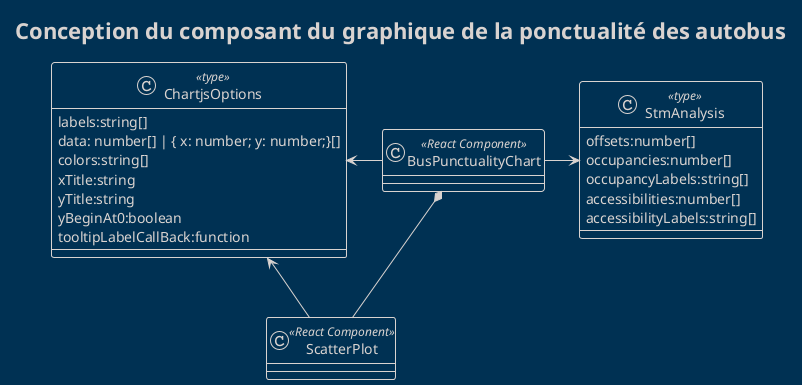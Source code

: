 @startuml punctuality-design

title Conception du composant du graphique de la ponctualité des autobus
skinparam classAttributeIconSize 0
!theme blueprint

class BusPunctualityChart<<React Component>>{
}

class ScatterPlot<<React Component>>{
}

class StmAnalysis<<type>> {
    offsets:number[]
    occupancies:number[]
    occupancyLabels:string[]
    accessibilities:number[]
    accessibilityLabels:string[]
}

class ChartjsOptions<<type>> {
    labels:string[]
    data: number[] | { x: number; y: number;}[]
    colors:string[]
    xTitle:string
    yTitle:string
    yBeginAt0:boolean
    tooltipLabelCallBack:function
}

BusPunctualityChart *-- ScatterPlot
BusPunctualityChart -right-> StmAnalysis
BusPunctualityChart -left-> ChartjsOptions
ScatterPlot --> ChartjsOptions

@enduml